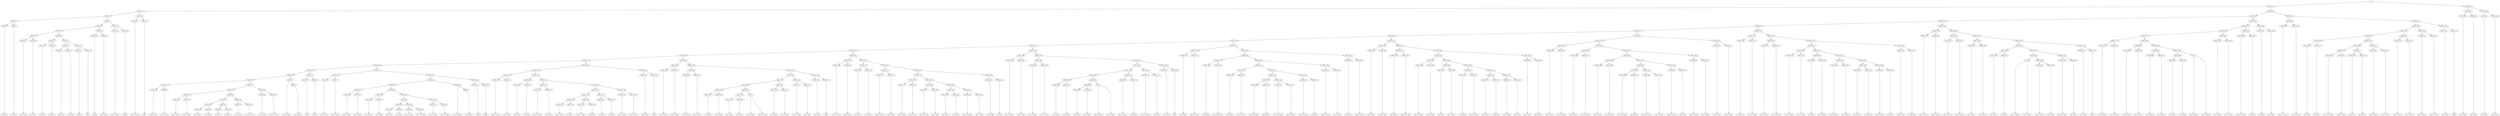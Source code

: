 digraph sample{
"S" -> "C84312_1";
"C84312_1" -> "C84312_2";
"C84312_2" -> "C84312_3";
"C84312_3" -> "C84312_4";
"C84312_4" -> "C84312_5";
"C84312_5" -> "[F  G  A]_1";
"C84312_4" -> "C84312_6";
"C84312_6" -> "[D  E  F]_1";
"C84312_3" -> "C84312_7";
"C84312_7" -> "C84312_8";
"C84312_8" -> "C84312_9";
"C84312_9" -> "C84312_10";
"C84312_10" -> "C84312_11";
"C84312_11" -> "[D  E  F]_2";
"C84312_10" -> "C84312_12";
"C84312_12" -> "[F  G  A]_2";
"C84312_9" -> "C84312_13";
"C84312_13" -> "C84312_14";
"C84312_14" -> "C84312_15";
"C84312_15" -> "[D  E  F]_3";
"C84312_14" -> "C84312_16";
"C84312_16" -> "[F  G  A]_3";
"C84312_13" -> "C84312_17";
"C84312_17" -> "C84312_18";
"C84312_18" -> "C84312_19";
"C84312_19" -> "[D  E  F]_4";
"C84312_18" -> "C84312_20";
"C84312_20" -> "[F  G  A]_4";
"C84312_17" -> "C84312_21";
"C84312_21" -> "C84312_22";
"C84312_22" -> "[rest]_1";
"C84312_21" -> "C84312_23";
"C84312_23" -> "[D]_1";
"C84312_8" -> "C84312_24";
"C84312_24" -> "C84312_25";
"C84312_25" -> "[rest]_2";
"C84312_24" -> "C84312_26";
"C84312_26" -> "[D  F  Ais]_1";
"C84312_7" -> "C84312_27";
"C84312_27" -> "C84312_28";
"C84312_28" -> "[D  E  G  Ais]_1";
"C84312_27" -> "C84312_29";
"C84312_29" -> "[rest]_3";
"C84312_2" -> "C84312_30";
"C84312_30" -> "C84312_31";
"C84312_31" -> "[Cis  E  G  A]_1";
"C84312_30" -> "C84312_32";
"C84312_32" -> "[A]_1";
"C84312_1" -> "C84312_33";
"C84312_33" -> "C84312_34";
"C84312_34" -> "C84312_35";
"C84312_35" -> "C84312_36";
"C84312_36" -> "C84312_37";
"C84312_37" -> "C84312_38";
"C84312_38" -> "C84312_39";
"C84312_39" -> "C84312_40";
"C84312_40" -> "C84312_41";
"C84312_41" -> "C84312_42";
"C84312_42" -> "C84312_43";
"C84312_43" -> "C84312_44";
"C84312_44" -> "C84312_45";
"C84312_45" -> "C84312_46";
"C84312_46" -> "C84312_47";
"C84312_47" -> "C84312_48";
"C84312_48" -> "C84312_49";
"C84312_49" -> "[D  E  F  A]_1";
"C84312_48" -> "C84312_50";
"C84312_50" -> "[D  F  G  A]_1";
"C84312_47" -> "C84312_51";
"C84312_51" -> "C84312_52";
"C84312_52" -> "C84312_53";
"C84312_53" -> "C84312_54";
"C84312_54" -> "[D  E  F  A]_2";
"C84312_53" -> "C84312_55";
"C84312_55" -> "[D  F  G  A]_2";
"C84312_52" -> "C84312_56";
"C84312_56" -> "C84312_57";
"C84312_57" -> "C84312_58";
"C84312_58" -> "C84312_59";
"C84312_59" -> "[D  G  Ais]_1";
"C84312_58" -> "C84312_60";
"C84312_60" -> "[D  G  Ais]_2";
"C84312_57" -> "C84312_61";
"C84312_61" -> "C84312_62";
"C84312_62" -> "[D  F  A]_1";
"C84312_61" -> "C84312_63";
"C84312_63" -> "[D  F  A]_2";
"C84312_56" -> "C84312_64";
"C84312_64" -> "C84312_65";
"C84312_65" -> "[C  F  G  A]_1";
"C84312_64" -> "C84312_66";
"C84312_66" -> "[C  D  E  F  A]_1";
"C84312_51" -> "C84312_67";
"C84312_67" -> "C84312_68";
"C84312_68" -> "[C  F  G  A]_2";
"C84312_67" -> "C84312_69";
"C84312_69" -> "[C  D  E  F  A]_2";
"C84312_46" -> "C84312_70";
"C84312_70" -> "[C  E  G  Ais]_1";
"C84312_70" -> "C8868_1";
"C8868_1" -> "[C  E  Ais]_1";
"C84312_45" -> "C84312_71";
"C84312_71" -> "C84312_72";
"C84312_72" -> "[F  A]_1";
"C84312_71" -> "C84312_73";
"C84312_73" -> "[F  A]_2";
"C84312_44" -> "C84312_74";
"C84312_74" -> "C84312_75";
"C84312_75" -> "C84312_76";
"C84312_76" -> "[D  E  F  A]_3";
"C84312_75" -> "C84312_77";
"C84312_77" -> "[D  F  G  A]_3";
"C84312_74" -> "C84312_78";
"C84312_78" -> "C84312_79";
"C84312_79" -> "C84312_80";
"C84312_80" -> "C84312_81";
"C84312_81" -> "C84312_82";
"C84312_82" -> "[D  E  F  A]_4";
"C84312_81" -> "C84312_83";
"C84312_83" -> "[D  F  G  A]_4";
"C84312_80" -> "C84312_84";
"C84312_84" -> "C84312_85";
"C84312_85" -> "C84312_86";
"C84312_86" -> "[D  G  Ais]_3";
"C84312_85" -> "C84312_87";
"C84312_87" -> "[D  G  Ais]_4";
"C84312_84" -> "C84312_88";
"C84312_88" -> "C84312_89";
"C84312_89" -> "C84312_90";
"C84312_90" -> "C84312_91";
"C84312_91" -> "[D  F  A]_3";
"C84312_90" -> "C84312_92";
"C84312_92" -> "[D  F  A]_4";
"C84312_89" -> "C84312_93";
"C84312_93" -> "C84312_94";
"C84312_94" -> "[C  F  G  A]_3";
"C84312_93" -> "C84312_95";
"C84312_95" -> "[C  D  E  F  A]_3";
"C84312_88" -> "C84312_96";
"C84312_96" -> "C84312_97";
"C84312_97" -> "[C  F  G  A]_4";
"C84312_96" -> "C84312_98";
"C84312_98" -> "[C  D  E  F  A]_4";
"C84312_79" -> "C84312_99";
"C84312_99" -> "[C  E  G  Ais]_2";
"C84312_99" -> "C8868_2";
"C8868_2" -> "[C  E  Ais]_2";
"C84312_78" -> "C84312_100";
"C84312_100" -> "C84312_101";
"C84312_101" -> "[F  A]_3";
"C84312_100" -> "C84312_102";
"C84312_102" -> "[F  A]_4";
"C84312_43" -> "C84312_103";
"C84312_103" -> "C84312_104";
"C84312_104" -> "C84312_105";
"C84312_105" -> "C84312_106";
"C84312_106" -> "[Cis  E  G  A]_2";
"C84312_105" -> "C84312_107";
"C84312_107" -> "[Cis  E  A]_1";
"C84312_104" -> "C84312_108";
"C84312_108" -> "C84312_109";
"C84312_109" -> "C84312_110";
"C84312_110" -> "[D  F  A]_5";
"C84312_109" -> "C84312_111";
"C84312_111" -> "[D  F  A]_6";
"C84312_108" -> "C84312_112";
"C84312_112" -> "C84312_113";
"C84312_113" -> "C84312_114";
"C84312_114" -> "[Cis  E  G  A]_3";
"C84312_113" -> "C84312_115";
"C84312_115" -> "[Cis  G  A]_1";
"C84312_112" -> "C84312_116";
"C84312_116" -> "C84312_117";
"C84312_117" -> "C84312_118";
"C84312_118" -> "C84312_119";
"C84312_119" -> "C84312_120";
"C84312_120" -> "[D  E  F  A]_5";
"C84312_119" -> "C84312_121";
"C84312_121" -> "[D  F  A]_7";
"C84312_118" -> "C84312_122";
"C84312_122" -> "C84312_123";
"C84312_123" -> "[Cis  E  G  A]_4";
"C84312_122" -> "C84312_124";
"C84312_124" -> "[Cis  E  A]_2";
"C84312_117" -> "C84312_125";
"C84312_125" -> "C84312_126";
"C84312_126" -> "[D  F  A]_8";
"C84312_125" -> "C84312_127";
"C84312_127" -> "[D  F  A]_9";
"C84312_116" -> "C84312_128";
"C84312_128" -> "C84312_129";
"C84312_129" -> "[D  F  G  A]_5";
"C84312_128" -> "C84312_130";
"C84312_130" -> "[Cis  E  G  A]_5";
"C84312_103" -> "C84312_131";
"C84312_131" -> "C84312_132";
"C84312_132" -> "[Cis  E  A]_3";
"C84312_131" -> "C84312_133";
"C84312_133" -> "[E  A]_1";
"C84312_42" -> "C84312_134";
"C84312_134" -> "C84312_135";
"C84312_135" -> "C84312_136";
"C84312_136" -> "[D  E  F  A]_6";
"C84312_135" -> "C84312_137";
"C84312_137" -> "[D  F  G  A]_6";
"C84312_134" -> "C84312_138";
"C84312_138" -> "C84312_139";
"C84312_139" -> "C84312_140";
"C84312_140" -> "[D  E  F  A]_7";
"C84312_139" -> "C84312_141";
"C84312_141" -> "[D  F  G  A]_7";
"C84312_138" -> "C84312_142";
"C84312_142" -> "C84312_143";
"C84312_143" -> "C84312_144";
"C84312_144" -> "C84312_145";
"C84312_145" -> "C84312_146";
"C84312_146" -> "C84312_147";
"C84312_147" -> "[D  G  Ais]_5";
"C84312_146" -> "C84312_148";
"C84312_148" -> "[D  G  Ais]_6";
"C84312_145" -> "C84312_149";
"C84312_149" -> "C84312_150";
"C84312_150" -> "C84312_151";
"C84312_151" -> "[D  F  A]_10";
"C84312_150" -> "C84312_152";
"C84312_152" -> "[D  F  A]_11";
"C84312_149" -> "C737_1";
"C737_1" -> "[E  G  A  Ais]_1";
"C737_1" -> "[E  F  G  Ais]_1";
"C84312_144" -> "C84312_153";
"C84312_153" -> "C84312_154";
"C84312_154" -> "[D  F  A]_12";
"C84312_153" -> "C84312_155";
"C84312_155" -> "[D  F  G  A]_8";
"C84312_143" -> "C84312_156";
"C84312_156" -> "C84312_157";
"C84312_157" -> "[Cis  E  G  A]_6";
"C84312_156" -> "C84312_158";
"C84312_158" -> "[E  G  A]_1";
"C84312_142" -> "C84312_159";
"C84312_159" -> "C84312_160";
"C84312_160" -> "[D  F  A]_13";
"C84312_159" -> "C84312_161";
"C84312_161" -> "[D  A]_1";
"C84312_41" -> "C84312_162";
"C84312_162" -> "C84312_163";
"C84312_163" -> "C84312_164";
"C84312_164" -> "[Cis  E  G  A]_7";
"C84312_163" -> "C84312_165";
"C84312_165" -> "[Cis  E  A]_4";
"C84312_162" -> "C84312_166";
"C84312_166" -> "C84312_167";
"C84312_167" -> "C84312_168";
"C84312_168" -> "[D  F  A]_14";
"C84312_167" -> "C84312_169";
"C84312_169" -> "[D  F  A]_15";
"C84312_166" -> "C84312_170";
"C84312_170" -> "C84312_171";
"C84312_171" -> "C84312_172";
"C84312_172" -> "[Cis  E  G  A]_8";
"C84312_171" -> "C84312_173";
"C84312_173" -> "[Cis  G  A]_2";
"C84312_170" -> "C84312_174";
"C84312_174" -> "C84312_175";
"C84312_175" -> "C84312_176";
"C84312_176" -> "C84312_177";
"C84312_177" -> "[D  E  F  A]_8";
"C84312_176" -> "C84312_178";
"C84312_178" -> "[D  F  A]_16";
"C84312_175" -> "C84312_179";
"C84312_179" -> "C84312_180";
"C84312_180" -> "C84312_181";
"C84312_181" -> "[Cis  E  G  A]_9";
"C84312_180" -> "C84312_182";
"C84312_182" -> "[Cis  E  A]_5";
"C84312_179" -> "C84312_183";
"C84312_183" -> "C84312_184";
"C84312_184" -> "C84312_185";
"C84312_185" -> "[D  F  A]_17";
"C84312_184" -> "C84312_186";
"C84312_186" -> "[D  F  A]_18";
"C84312_183" -> "C84312_187";
"C84312_187" -> "C84312_188";
"C84312_188" -> "[Cis  E  G  A]_10";
"C84312_187" -> "C84312_189";
"C84312_189" -> "[D  F  G  A]_9";
"C84312_174" -> "C84312_190";
"C84312_190" -> "C84312_191";
"C84312_191" -> "[Cis  E  A]_6";
"C84312_190" -> "C84312_192";
"C84312_192" -> "[E  A]_2";
"C84312_40" -> "C84312_193";
"C84312_193" -> "C84312_194";
"C84312_194" -> "C84312_195";
"C84312_195" -> "[D  F  G  A]_10";
"C84312_194" -> "C84312_196";
"C84312_196" -> "[D  E  F  A]_9";
"C84312_193" -> "C84312_197";
"C84312_197" -> "C84312_198";
"C84312_198" -> "C84312_199";
"C84312_199" -> "[D  E  F  A]_10";
"C84312_198" -> "C84312_200";
"C84312_200" -> "[D  F  G  A]_11";
"C84312_197" -> "C84312_201";
"C84312_201" -> "C84312_202";
"C84312_202" -> "C84312_203";
"C84312_203" -> "C84312_204";
"C84312_204" -> "C84312_205";
"C84312_205" -> "C84312_206";
"C84312_206" -> "[D  G  Ais]_7";
"C84312_205" -> "C84312_207";
"C84312_207" -> "[D  G  Ais]_8";
"C84312_204" -> "C84312_208";
"C84312_208" -> "C84312_209";
"C84312_209" -> "C84312_210";
"C84312_210" -> "[D  F  A]_19";
"C84312_209" -> "C84312_211";
"C84312_211" -> "[D  F  A]_20";
"C84312_208" -> "C737_2";
"C737_2" -> "[E  G  A  Ais]_2";
"C737_2" -> "[E  F  G  Ais]_2";
"C84312_203" -> "C84312_212";
"C84312_212" -> "C84312_213";
"C84312_213" -> "[D  F  G  A]_12";
"C84312_212" -> "C84312_214";
"C84312_214" -> "[D  F  A]_21";
"C84312_202" -> "C84312_215";
"C84312_215" -> "C84312_216";
"C84312_216" -> "[Cis  E  G  A]_11";
"C84312_215" -> "C84312_217";
"C84312_217" -> "[E  G  A]_2";
"C84312_201" -> "C84312_218";
"C84312_218" -> "C84312_219";
"C84312_219" -> "[D  F  A]_22";
"C84312_218" -> "C84312_220";
"C84312_220" -> "[D]_2";
"C84312_39" -> "C84312_221";
"C84312_221" -> "C84312_222";
"C84312_222" -> "C84312_223";
"C84312_223" -> "[D  Fis  A]_1";
"C84312_222" -> "C84312_224";
"C84312_224" -> "[D  Fis  A  B]_1";
"C84312_221" -> "C84312_225";
"C84312_225" -> "C84312_226";
"C84312_226" -> "C84312_227";
"C84312_227" -> "C84312_228";
"C84312_228" -> "[D  Fis  A]_2";
"C84312_227" -> "C84312_229";
"C84312_229" -> "[Cis  D  Fis  A]_1";
"C84312_226" -> "C84312_230";
"C84312_230" -> "C84312_231";
"C84312_231" -> "C84312_232";
"C84312_232" -> "C84312_233";
"C84312_233" -> "[D  Fis  A]_3";
"C84312_232" -> "C84312_234";
"C84312_234" -> "[D  E  Fis  A]_1";
"C84312_231" -> "C84312_235";
"C84312_235" -> "C84312_236";
"C84312_236" -> "C84312_237";
"C84312_237" -> "C84312_238";
"C84312_238" -> "[D  Fis  Gis  B]_1";
"C84312_237" -> "C84312_239";
"C84312_239" -> "[D  Gis  B]_1";
"C84312_236" -> "C84312_240";
"C84312_240" -> "C84312_241";
"C84312_241" -> "[D  Fis  Gis  B]_2";
"C84312_240" -> "C84312_242";
"C84312_242" -> "[D  E  Gis  B]_1";
"C84312_235" -> "C84312_243";
"C84312_243" -> "C84312_244";
"C84312_244" -> "[Cis  D  G  A]_1";
"C84312_243" -> "C84312_245";
"C84312_245" -> "[D  G  A]_1";
"C84312_230" -> "C84312_246";
"C84312_246" -> "C84312_247";
"C84312_247" -> "[Cis  D  G  A]_2";
"C84312_246" -> "C84312_248";
"C84312_248" -> "[D  G  A  B]_1";
"C84312_225" -> "C84312_249";
"C84312_249" -> "C84312_250";
"C84312_250" -> "[D  Fis  A]_4";
"C84312_249" -> "C84312_251";
"C84312_251" -> "[D  Fis  A  B]_2";
"C84312_38" -> "C84312_252";
"C84312_252" -> "C84312_253";
"C84312_253" -> "C84312_254";
"C84312_254" -> "[D  Fis  A]_5";
"C84312_253" -> "C84312_255";
"C84312_255" -> "[D  Fis  A  B]_3";
"C84312_252" -> "C84312_256";
"C84312_256" -> "C84312_257";
"C84312_257" -> "C84312_258";
"C84312_258" -> "[D  Fis  A]_6";
"C84312_257" -> "C84312_259";
"C84312_259" -> "[Cis  D  Fis  A]_2";
"C84312_256" -> "C84312_260";
"C84312_260" -> "C84312_261";
"C84312_261" -> "C84312_262";
"C84312_262" -> "C84312_263";
"C84312_263" -> "[D  Fis  G  B]_1";
"C84312_262" -> "C84312_264";
"C84312_264" -> "[D  E  G  B]_1";
"C84312_261" -> "C84312_265";
"C84312_265" -> "C84312_266";
"C84312_266" -> "C84312_267";
"C84312_267" -> "[D  G  B]_1";
"C84312_266" -> "C84312_268";
"C84312_268" -> "[D  G  A  B]_2";
"C84312_265" -> "C84312_269";
"C84312_269" -> "C84312_270";
"C84312_270" -> "C84312_271";
"C84312_271" -> "[D  G  Ais]_9";
"C84312_270" -> "C84312_272";
"C84312_272" -> "[D  E  G  Ais]_2";
"C84312_269" -> "C84312_273";
"C84312_273" -> "C84312_274";
"C84312_274" -> "C84312_275";
"C84312_275" -> "[D  Fis  A]_7";
"C84312_274" -> "C84312_276";
"C84312_276" -> "[D  Fis  A]_8";
"C84312_273" -> "C84312_277";
"C84312_277" -> "C84312_278";
"C84312_278" -> "[D  E  G  A]_1";
"C84312_277" -> "C84312_279";
"C84312_279" -> "[D  G  A]_2";
"C84312_260" -> "C84312_280";
"C84312_280" -> "C84312_281";
"C84312_281" -> "[D  Fis  A]_9";
"C84312_280" -> "C84312_282";
"C84312_282" -> "[D  Fis  A]_10";
"C84312_37" -> "C84312_283";
"C84312_283" -> "C84312_284";
"C84312_284" -> "C84312_285";
"C84312_285" -> "C84312_286";
"C84312_286" -> "[D  Fis  A]_11";
"C84312_285" -> "C84312_287";
"C84312_287" -> "[D  Fis  A  B]_4";
"C84312_284" -> "C84312_288";
"C84312_288" -> "C84312_289";
"C84312_289" -> "C84312_290";
"C84312_290" -> "[D  Fis  A]_12";
"C84312_289" -> "C84312_291";
"C84312_291" -> "[Cis  D  Fis  A]_3";
"C84312_288" -> "C84312_292";
"C84312_292" -> "C84312_293";
"C84312_293" -> "C84312_294";
"C84312_294" -> "C84312_295";
"C84312_295" -> "[D  Fis  A]_13";
"C84312_294" -> "C84312_296";
"C84312_296" -> "[D  E  Fis  A]_2";
"C84312_293" -> "C84312_297";
"C84312_297" -> "C84312_298";
"C84312_298" -> "C84312_299";
"C84312_299" -> "C84312_300";
"C84312_300" -> "[D  Fis  Gis  B]_3";
"C84312_299" -> "C84312_301";
"C84312_301" -> "[D  Gis  B]_2";
"C84312_298" -> "C84312_302";
"C84312_302" -> "C84312_303";
"C84312_303" -> "[D  Fis  Gis  B]_4";
"C84312_302" -> "C84312_304";
"C84312_304" -> "[D  E  Gis  B]_2";
"C84312_297" -> "C84312_305";
"C84312_305" -> "C84312_306";
"C84312_306" -> "[Cis  D  G  A]_3";
"C84312_305" -> "C84312_307";
"C84312_307" -> "[D  G  A]_3";
"C84312_292" -> "C84312_308";
"C84312_308" -> "C84312_309";
"C84312_309" -> "[Cis  D  G  A]_4";
"C84312_308" -> "C84312_310";
"C84312_310" -> "[D  G  A  B]_3";
"C84312_283" -> "C84312_311";
"C84312_311" -> "C84312_312";
"C84312_312" -> "[D  Fis  A]_14";
"C84312_311" -> "C84312_313";
"C84312_313" -> "[D  Fis  A  B]_5";
"C84312_36" -> "C84312_314";
"C84312_314" -> "C84312_315";
"C84312_315" -> "C84312_316";
"C84312_316" -> "[D  Fis  A]_15";
"C84312_315" -> "C84312_317";
"C84312_317" -> "[D  Fis  A  B]_6";
"C84312_314" -> "C84312_318";
"C84312_318" -> "C84312_319";
"C84312_319" -> "C84312_320";
"C84312_320" -> "[D  Fis  A]_16";
"C84312_319" -> "C84312_321";
"C84312_321" -> "[Cis  D  Fis  A]_4";
"C84312_318" -> "C84312_322";
"C84312_322" -> "C84312_323";
"C84312_323" -> "C84312_324";
"C84312_324" -> "C84312_325";
"C84312_325" -> "[D  Fis  G  B]_2";
"C84312_324" -> "C84312_326";
"C84312_326" -> "[D  E  G  B]_2";
"C84312_323" -> "C84312_327";
"C84312_327" -> "C84312_328";
"C84312_328" -> "C84312_329";
"C84312_329" -> "[D  G  B]_2";
"C84312_328" -> "C84312_330";
"C84312_330" -> "[D  G  A  B]_4";
"C84312_327" -> "C84312_331";
"C84312_331" -> "C84312_332";
"C84312_332" -> "C84312_333";
"C84312_333" -> "[D  E  G  Ais]_3";
"C84312_332" -> "C84312_334";
"C84312_334" -> "[D  G  Ais]_10";
"C84312_331" -> "C84312_335";
"C84312_335" -> "C84312_336";
"C84312_336" -> "C84312_337";
"C84312_337" -> "[D  Fis  A]_17";
"C84312_336" -> "C84312_338";
"C84312_338" -> "[D  Fis  A]_18";
"C84312_335" -> "C84312_339";
"C84312_339" -> "C84312_340";
"C84312_340" -> "[D  E  G  A]_2";
"C84312_339" -> "C84312_341";
"C84312_341" -> "[D  G  A]_4";
"C84312_322" -> "C84312_342";
"C84312_342" -> "C84312_343";
"C84312_343" -> "[D  Fis  A]_19";
"C84312_342" -> "C84312_344";
"C84312_344" -> "[D  Fis  A]_20";
"C84312_35" -> "C84312_345";
"C84312_345" -> "C84312_346";
"C84312_346" -> "C84312_347";
"C84312_347" -> "[D  F  G  A]_13";
"C84312_346" -> "C84312_348";
"C84312_348" -> "[D  E  F  A]_11";
"C84312_345" -> "C84312_349";
"C84312_349" -> "C84312_350";
"C84312_350" -> "C84312_351";
"C84312_351" -> "[D  F  G  A]_14";
"C84312_350" -> "C84312_352";
"C84312_352" -> "[D  E  F  A]_12";
"C84312_349" -> "C84312_353";
"C84312_353" -> "C84312_354";
"C84312_354" -> "C84312_355";
"C84312_355" -> "[D  G  Ais]_11";
"C84312_354" -> "C84312_356";
"C84312_356" -> "[D  G  Ais]_12";
"C84312_353" -> "C84312_357";
"C84312_357" -> "C84312_358";
"C84312_358" -> "C84312_359";
"C84312_359" -> "C84312_360";
"C84312_360" -> "[D  F  A]_23";
"C84312_359" -> "C84312_361";
"C84312_361" -> "[D  F  A]_24";
"C84312_358" -> "C84312_362";
"C84312_362" -> "C84312_363";
"C84312_363" -> "C737_3";
"C737_3" -> "[E  G  A  Ais]_3";
"C737_3" -> "[E  F  G  Ais]_3";
"C84312_363" -> "C84312_364";
"C84312_364" -> "C84312_365";
"C84312_365" -> "[D  F  G  A]_15";
"C84312_364" -> "C84312_366";
"C84312_366" -> "[D  F  A]_25";
"C84312_362" -> "C84312_367";
"C84312_367" -> "C84312_368";
"C84312_368" -> "[Cis  E  G  A]_12";
"C84312_367" -> "C84312_369";
"C84312_369" -> "[E  G  A]_3";
"C84312_357" -> "C84312_370";
"C84312_370" -> "C84312_371";
"C84312_371" -> "[D  F  A]_26";
"C84312_370" -> "C84312_372";
"C84312_372" -> "[D  A]_2";
"C84312_34" -> "C84312_373";
"C84312_373" -> "C84312_374";
"C84312_374" -> "C84312_375";
"C84312_375" -> "C84312_376";
"C84312_376" -> "C84312_377";
"C84312_377" -> "C84312_378";
"C84312_378" -> "[D  E  F  A]_13";
"C84312_377" -> "C84312_379";
"C84312_379" -> "[D  F  G  A]_16";
"C84312_376" -> "C84312_380";
"C84312_380" -> "C84312_381";
"C84312_381" -> "C84312_382";
"C84312_382" -> "[D  E  F  A]_14";
"C84312_381" -> "C84312_383";
"C84312_383" -> "[D  F  G  A]_17";
"C84312_380" -> "C84312_384";
"C84312_384" -> "C84312_385";
"C84312_385" -> "C84312_386";
"C84312_386" -> "[D  G  Ais]_13";
"C84312_385" -> "C84312_387";
"C84312_387" -> "[D  G  Ais]_14";
"C84312_384" -> "C84312_388";
"C84312_388" -> "C84312_389";
"C84312_389" -> "C84312_390";
"C84312_390" -> "[D  F  A]_27";
"C84312_389" -> "C84312_391";
"C84312_391" -> "[D  F  A]_28";
"C84312_388" -> "C737_4";
"C737_4" -> "[E  G  A  Ais]_4";
"C737_4" -> "[E  F  G  Ais]_4";
"C84312_375" -> "C84312_392";
"C84312_392" -> "C84312_393";
"C84312_393" -> "[D  F  A]_29";
"C84312_392" -> "C84312_394";
"C84312_394" -> "[D  F  G  A]_18";
"C84312_374" -> "C84312_395";
"C84312_395" -> "C84312_396";
"C84312_396" -> "[Cis  E  G  A]_13";
"C84312_395" -> "C84312_397";
"C84312_397" -> "[E  G  A]_4";
"C84312_373" -> "C84312_398";
"C84312_398" -> "C84312_399";
"C84312_399" -> "[D  E  F]_5";
"C84312_398" -> "C84312_400";
"C84312_400" -> "[F  G  A]_5";
"C84312_33" -> "C84312_401";
"C84312_401" -> "C84312_402";
"C84312_402" -> "C84312_403";
"C84312_403" -> "[Cis  E  F  G  A]_1";
"C84312_402" -> "C84312_404";
"C84312_404" -> "[Cis  F  G  A]_1";
"C84312_401" -> "C84312_405";
"C84312_405" -> "C84312_406";
"C84312_406" -> "C84312_407";
"C84312_407" -> "C84312_408";
"C84312_408" -> "C84312_409";
"C84312_409" -> "C84312_410";
"C84312_410" -> "[D  E  F]_6";
"C84312_409" -> "C84312_411";
"C84312_411" -> "[F  G  A]_6";
"C84312_408" -> "C84312_412";
"C84312_412" -> "C84312_413";
"C84312_413" -> "C84312_414";
"C84312_414" -> "C84312_415";
"C84312_415" -> "[Cis  E  F  G  A]_2";
"C84312_414" -> "C84312_416";
"C84312_416" -> "[Cis  F  G  A]_2";
"C84312_413" -> "C84312_417";
"C84312_417" -> "C84312_418";
"C84312_418" -> "[D  E  F]_7";
"C84312_417" -> "C84312_419";
"C84312_419" -> "[F  Gis  A]_1";
"C84312_412" -> "C84312_420";
"C84312_420" -> "C84312_421";
"C84312_421" -> "[D  E  F  A]_15";
"C84312_420" -> "C84312_422";
"C84312_422" -> "[Cis  D  F  A]_1";
"C84312_407" -> "C84312_423";
"C84312_423" -> "C84312_424";
"C84312_424" -> "[D  E  F  A]_16";
"C84312_423" -> "C84312_425";
"C84312_425" -> "[D  F  Gis  A]_1";
"C84312_406" -> "C84312_426";
"C84312_426" -> "C84312_427";
"C84312_427" -> "[D  E  F  A]_17";
"C84312_426" -> "C84312_428";
"C84312_428" -> "[Cis  D  F  A]_2";
"C84312_405" -> "C84312_429";
"C84312_429" -> "C84312_430";
"C84312_430" -> "[D  F  A]_30";
"C84312_429" -> "C84312_431";
"C84312_431" -> "[rest]_4";
"S" -> "C84312_432";
"C84312_432" -> "C84312_433";
"C84312_433" -> "C84312_434";
"C84312_434" -> "[D  F  A]_31";
"C84312_433" -> "C84312_435";
"C84312_435" -> "[D  F  A]_32";
"C84312_432" -> "C84312_436";
"C84312_436" -> "C84312_437";
"C84312_437" -> "[D  F  A]_33";
"C84312_436" -> "C84312_438";
"C84312_438" -> "[D  F  A]_34";

{rank = min; "S";}
{rank = same; "C84312_1"; "C84312_432";}
{rank = same; "C84312_2"; "C84312_33"; "C84312_433"; "C84312_436";}
{rank = same; "C84312_3"; "C84312_30"; "C84312_34"; "C84312_401"; "C84312_434"; "C84312_435"; "C84312_437"; "C84312_438";}
{rank = same; "C84312_4"; "C84312_7"; "C84312_31"; "C84312_32"; "C84312_35"; "C84312_373"; "C84312_402"; "C84312_405";}
{rank = same; "C84312_5"; "C84312_6"; "C84312_8"; "C84312_27"; "C84312_36"; "C84312_345"; "C84312_374"; "C84312_398"; "C84312_403"; "C84312_404"; "C84312_406"; "C84312_429";}
{rank = same; "C84312_9"; "C84312_24"; "C84312_28"; "C84312_29"; "C84312_37"; "C84312_314"; "C84312_346"; "C84312_349"; "C84312_375"; "C84312_395"; "C84312_399"; "C84312_400"; "C84312_407"; "C84312_426"; "C84312_430"; "C84312_431";}
{rank = same; "C84312_10"; "C84312_13"; "C84312_25"; "C84312_26"; "C84312_38"; "C84312_283"; "C84312_315"; "C84312_318"; "C84312_347"; "C84312_348"; "C84312_350"; "C84312_353"; "C84312_376"; "C84312_392"; "C84312_396"; "C84312_397"; "C84312_408"; "C84312_423"; "C84312_427"; "C84312_428";}
{rank = same; "C84312_11"; "C84312_12"; "C84312_14"; "C84312_17"; "C84312_39"; "C84312_252"; "C84312_284"; "C84312_311"; "C84312_316"; "C84312_317"; "C84312_319"; "C84312_322"; "C84312_351"; "C84312_352"; "C84312_354"; "C84312_357"; "C84312_377"; "C84312_380"; "C84312_393"; "C84312_394"; "C84312_409"; "C84312_412"; "C84312_424"; "C84312_425";}
{rank = same; "C84312_15"; "C84312_16"; "C84312_18"; "C84312_21"; "C84312_40"; "C84312_221"; "C84312_253"; "C84312_256"; "C84312_285"; "C84312_288"; "C84312_312"; "C84312_313"; "C84312_320"; "C84312_321"; "C84312_323"; "C84312_342"; "C84312_355"; "C84312_356"; "C84312_358"; "C84312_370"; "C84312_378"; "C84312_379"; "C84312_381"; "C84312_384"; "C84312_410"; "C84312_411"; "C84312_413"; "C84312_420";}
{rank = same; "C84312_19"; "C84312_20"; "C84312_22"; "C84312_23"; "C84312_41"; "C84312_193"; "C84312_222"; "C84312_225"; "C84312_254"; "C84312_255"; "C84312_257"; "C84312_260"; "C84312_286"; "C84312_287"; "C84312_289"; "C84312_292"; "C84312_324"; "C84312_327"; "C84312_343"; "C84312_344"; "C84312_359"; "C84312_362"; "C84312_371"; "C84312_372"; "C84312_382"; "C84312_383"; "C84312_385"; "C84312_388"; "C84312_414"; "C84312_417"; "C84312_421"; "C84312_422";}
{rank = same; "C84312_42"; "C84312_162"; "C84312_194"; "C84312_197"; "C84312_223"; "C84312_224"; "C84312_226"; "C84312_249"; "C84312_258"; "C84312_259"; "C84312_261"; "C84312_280"; "C84312_290"; "C84312_291"; "C84312_293"; "C84312_308"; "C84312_325"; "C84312_326"; "C84312_328"; "C84312_331"; "C84312_360"; "C84312_361"; "C84312_363"; "C84312_367"; "C84312_386"; "C84312_387"; "C84312_389"; "C737_4"; "C84312_415"; "C84312_416"; "C84312_418"; "C84312_419";}
{rank = same; "C84312_43"; "C84312_134"; "C84312_163"; "C84312_166"; "C84312_195"; "C84312_196"; "C84312_198"; "C84312_201"; "C84312_227"; "C84312_230"; "C84312_250"; "C84312_251"; "C84312_262"; "C84312_265"; "C84312_281"; "C84312_282"; "C84312_294"; "C84312_297"; "C84312_309"; "C84312_310"; "C84312_329"; "C84312_330"; "C84312_332"; "C84312_335"; "C737_3"; "C84312_364"; "C84312_368"; "C84312_369"; "C84312_390"; "C84312_391";}
{rank = same; "C84312_44"; "C84312_103"; "C84312_135"; "C84312_138"; "C84312_164"; "C84312_165"; "C84312_167"; "C84312_170"; "C84312_199"; "C84312_200"; "C84312_202"; "C84312_218"; "C84312_228"; "C84312_229"; "C84312_231"; "C84312_246"; "C84312_263"; "C84312_264"; "C84312_266"; "C84312_269"; "C84312_295"; "C84312_296"; "C84312_298"; "C84312_305"; "C84312_333"; "C84312_334"; "C84312_336"; "C84312_339"; "C84312_365"; "C84312_366";}
{rank = same; "C84312_45"; "C84312_74"; "C84312_104"; "C84312_131"; "C84312_136"; "C84312_137"; "C84312_139"; "C84312_142"; "C84312_168"; "C84312_169"; "C84312_171"; "C84312_174"; "C84312_203"; "C84312_215"; "C84312_219"; "C84312_220"; "C84312_232"; "C84312_235"; "C84312_247"; "C84312_248"; "C84312_267"; "C84312_268"; "C84312_270"; "C84312_273"; "C84312_299"; "C84312_302"; "C84312_306"; "C84312_307"; "C84312_337"; "C84312_338"; "C84312_340"; "C84312_341";}
{rank = same; "C84312_46"; "C84312_71"; "C84312_75"; "C84312_78"; "C84312_105"; "C84312_108"; "C84312_132"; "C84312_133"; "C84312_140"; "C84312_141"; "C84312_143"; "C84312_159"; "C84312_172"; "C84312_173"; "C84312_175"; "C84312_190"; "C84312_204"; "C84312_212"; "C84312_216"; "C84312_217"; "C84312_233"; "C84312_234"; "C84312_236"; "C84312_243"; "C84312_271"; "C84312_272"; "C84312_274"; "C84312_277"; "C84312_300"; "C84312_301"; "C84312_303"; "C84312_304";}
{rank = same; "C84312_47"; "C84312_70"; "C84312_72"; "C84312_73"; "C84312_76"; "C84312_77"; "C84312_79"; "C84312_100"; "C84312_106"; "C84312_107"; "C84312_109"; "C84312_112"; "C84312_144"; "C84312_156"; "C84312_160"; "C84312_161"; "C84312_176"; "C84312_179"; "C84312_191"; "C84312_192"; "C84312_205"; "C84312_208"; "C84312_213"; "C84312_214"; "C84312_237"; "C84312_240"; "C84312_244"; "C84312_245"; "C84312_275"; "C84312_276"; "C84312_278"; "C84312_279";}
{rank = same; "C84312_48"; "C84312_51"; "C8868_1"; "C84312_80"; "C84312_99"; "C84312_101"; "C84312_102"; "C84312_110"; "C84312_111"; "C84312_113"; "C84312_116"; "C84312_145"; "C84312_153"; "C84312_157"; "C84312_158"; "C84312_177"; "C84312_178"; "C84312_180"; "C84312_183"; "C84312_206"; "C84312_207"; "C84312_209"; "C737_2"; "C84312_238"; "C84312_239"; "C84312_241"; "C84312_242";}
{rank = same; "C84312_49"; "C84312_50"; "C84312_52"; "C84312_67"; "C84312_81"; "C84312_84"; "C8868_2"; "C84312_114"; "C84312_115"; "C84312_117"; "C84312_128"; "C84312_146"; "C84312_149"; "C84312_154"; "C84312_155"; "C84312_181"; "C84312_182"; "C84312_184"; "C84312_187"; "C84312_210"; "C84312_211";}
{rank = same; "C84312_53"; "C84312_56"; "C84312_68"; "C84312_69"; "C84312_82"; "C84312_83"; "C84312_85"; "C84312_88"; "C84312_118"; "C84312_125"; "C84312_129"; "C84312_130"; "C84312_147"; "C84312_148"; "C84312_150"; "C737_1"; "C84312_185"; "C84312_186"; "C84312_188"; "C84312_189";}
{rank = same; "C84312_54"; "C84312_55"; "C84312_57"; "C84312_64"; "C84312_86"; "C84312_87"; "C84312_89"; "C84312_96"; "C84312_119"; "C84312_122"; "C84312_126"; "C84312_127"; "C84312_151"; "C84312_152";}
{rank = same; "C84312_58"; "C84312_61"; "C84312_65"; "C84312_66"; "C84312_90"; "C84312_93"; "C84312_97"; "C84312_98"; "C84312_120"; "C84312_121"; "C84312_123"; "C84312_124";}
{rank = same; "C84312_59"; "C84312_60"; "C84312_62"; "C84312_63"; "C84312_91"; "C84312_92"; "C84312_94"; "C84312_95";}
{rank = same; "[A]_1"; "[C  D  E  F  A]_1"; "[C  D  E  F  A]_2"; "[C  D  E  F  A]_3"; "[C  D  E  F  A]_4"; "[C  E  Ais]_1"; "[C  E  Ais]_2"; "[C  E  G  Ais]_1"; "[C  E  G  Ais]_2"; "[C  F  G  A]_1"; "[C  F  G  A]_2"; "[C  F  G  A]_3"; "[C  F  G  A]_4"; "[Cis  D  F  A]_1"; "[Cis  D  F  A]_2"; "[Cis  D  Fis  A]_1"; "[Cis  D  Fis  A]_2"; "[Cis  D  Fis  A]_3"; "[Cis  D  Fis  A]_4"; "[Cis  D  G  A]_1"; "[Cis  D  G  A]_2"; "[Cis  D  G  A]_3"; "[Cis  D  G  A]_4"; "[Cis  E  A]_1"; "[Cis  E  A]_2"; "[Cis  E  A]_3"; "[Cis  E  A]_4"; "[Cis  E  A]_5"; "[Cis  E  A]_6"; "[Cis  E  F  G  A]_1"; "[Cis  E  F  G  A]_2"; "[Cis  E  G  A]_1"; "[Cis  E  G  A]_2"; "[Cis  E  G  A]_3"; "[Cis  E  G  A]_4"; "[Cis  E  G  A]_5"; "[Cis  E  G  A]_6"; "[Cis  E  G  A]_7"; "[Cis  E  G  A]_8"; "[Cis  E  G  A]_9"; "[Cis  E  G  A]_10"; "[Cis  E  G  A]_11"; "[Cis  E  G  A]_12"; "[Cis  E  G  A]_13"; "[Cis  F  G  A]_1"; "[Cis  F  G  A]_2"; "[Cis  G  A]_1"; "[Cis  G  A]_2"; "[D  A]_1"; "[D  A]_2"; "[D  E  F  A]_1"; "[D  E  F  A]_2"; "[D  E  F  A]_3"; "[D  E  F  A]_4"; "[D  E  F  A]_5"; "[D  E  F  A]_6"; "[D  E  F  A]_7"; "[D  E  F  A]_8"; "[D  E  F  A]_9"; "[D  E  F  A]_10"; "[D  E  F  A]_11"; "[D  E  F  A]_12"; "[D  E  F  A]_13"; "[D  E  F  A]_14"; "[D  E  F  A]_15"; "[D  E  F  A]_16"; "[D  E  F  A]_17"; "[D  E  F]_1"; "[D  E  F]_2"; "[D  E  F]_3"; "[D  E  F]_4"; "[D  E  F]_5"; "[D  E  F]_6"; "[D  E  F]_7"; "[D  E  Fis  A]_1"; "[D  E  Fis  A]_2"; "[D  E  G  A]_1"; "[D  E  G  A]_2"; "[D  E  G  Ais]_1"; "[D  E  G  Ais]_2"; "[D  E  G  Ais]_3"; "[D  E  G  B]_1"; "[D  E  G  B]_2"; "[D  E  Gis  B]_1"; "[D  E  Gis  B]_2"; "[D  F  A]_1"; "[D  F  A]_2"; "[D  F  A]_3"; "[D  F  A]_4"; "[D  F  A]_5"; "[D  F  A]_6"; "[D  F  A]_7"; "[D  F  A]_8"; "[D  F  A]_9"; "[D  F  A]_10"; "[D  F  A]_11"; "[D  F  A]_12"; "[D  F  A]_13"; "[D  F  A]_14"; "[D  F  A]_15"; "[D  F  A]_16"; "[D  F  A]_17"; "[D  F  A]_18"; "[D  F  A]_19"; "[D  F  A]_20"; "[D  F  A]_21"; "[D  F  A]_22"; "[D  F  A]_23"; "[D  F  A]_24"; "[D  F  A]_25"; "[D  F  A]_26"; "[D  F  A]_27"; "[D  F  A]_28"; "[D  F  A]_29"; "[D  F  A]_30"; "[D  F  A]_31"; "[D  F  A]_32"; "[D  F  A]_33"; "[D  F  A]_34"; "[D  F  Ais]_1"; "[D  F  G  A]_1"; "[D  F  G  A]_2"; "[D  F  G  A]_3"; "[D  F  G  A]_4"; "[D  F  G  A]_5"; "[D  F  G  A]_6"; "[D  F  G  A]_7"; "[D  F  G  A]_8"; "[D  F  G  A]_9"; "[D  F  G  A]_10"; "[D  F  G  A]_11"; "[D  F  G  A]_12"; "[D  F  G  A]_13"; "[D  F  G  A]_14"; "[D  F  G  A]_15"; "[D  F  G  A]_16"; "[D  F  G  A]_17"; "[D  F  G  A]_18"; "[D  F  Gis  A]_1"; "[D  Fis  A  B]_1"; "[D  Fis  A  B]_2"; "[D  Fis  A  B]_3"; "[D  Fis  A  B]_4"; "[D  Fis  A  B]_5"; "[D  Fis  A  B]_6"; "[D  Fis  A]_1"; "[D  Fis  A]_2"; "[D  Fis  A]_3"; "[D  Fis  A]_4"; "[D  Fis  A]_5"; "[D  Fis  A]_6"; "[D  Fis  A]_7"; "[D  Fis  A]_8"; "[D  Fis  A]_9"; "[D  Fis  A]_10"; "[D  Fis  A]_11"; "[D  Fis  A]_12"; "[D  Fis  A]_13"; "[D  Fis  A]_14"; "[D  Fis  A]_15"; "[D  Fis  A]_16"; "[D  Fis  A]_17"; "[D  Fis  A]_18"; "[D  Fis  A]_19"; "[D  Fis  A]_20"; "[D  Fis  G  B]_1"; "[D  Fis  G  B]_2"; "[D  Fis  Gis  B]_1"; "[D  Fis  Gis  B]_2"; "[D  Fis  Gis  B]_3"; "[D  Fis  Gis  B]_4"; "[D  G  A  B]_1"; "[D  G  A  B]_2"; "[D  G  A  B]_3"; "[D  G  A  B]_4"; "[D  G  A]_1"; "[D  G  A]_2"; "[D  G  A]_3"; "[D  G  A]_4"; "[D  G  Ais]_1"; "[D  G  Ais]_2"; "[D  G  Ais]_3"; "[D  G  Ais]_4"; "[D  G  Ais]_5"; "[D  G  Ais]_6"; "[D  G  Ais]_7"; "[D  G  Ais]_8"; "[D  G  Ais]_9"; "[D  G  Ais]_10"; "[D  G  Ais]_11"; "[D  G  Ais]_12"; "[D  G  Ais]_13"; "[D  G  Ais]_14"; "[D  G  B]_1"; "[D  G  B]_2"; "[D  Gis  B]_1"; "[D  Gis  B]_2"; "[D]_1"; "[D]_2"; "[E  A]_1"; "[E  A]_2"; "[E  F  G  Ais]_1"; "[E  F  G  Ais]_2"; "[E  F  G  Ais]_3"; "[E  F  G  Ais]_4"; "[E  G  A  Ais]_1"; "[E  G  A  Ais]_2"; "[E  G  A  Ais]_3"; "[E  G  A  Ais]_4"; "[E  G  A]_1"; "[E  G  A]_2"; "[E  G  A]_3"; "[E  G  A]_4"; "[F  A]_1"; "[F  A]_2"; "[F  A]_3"; "[F  A]_4"; "[F  G  A]_1"; "[F  G  A]_2"; "[F  G  A]_3"; "[F  G  A]_4"; "[F  G  A]_5"; "[F  G  A]_6"; "[F  Gis  A]_1"; "[rest]_1"; "[rest]_2"; "[rest]_3"; "[rest]_4";}
}